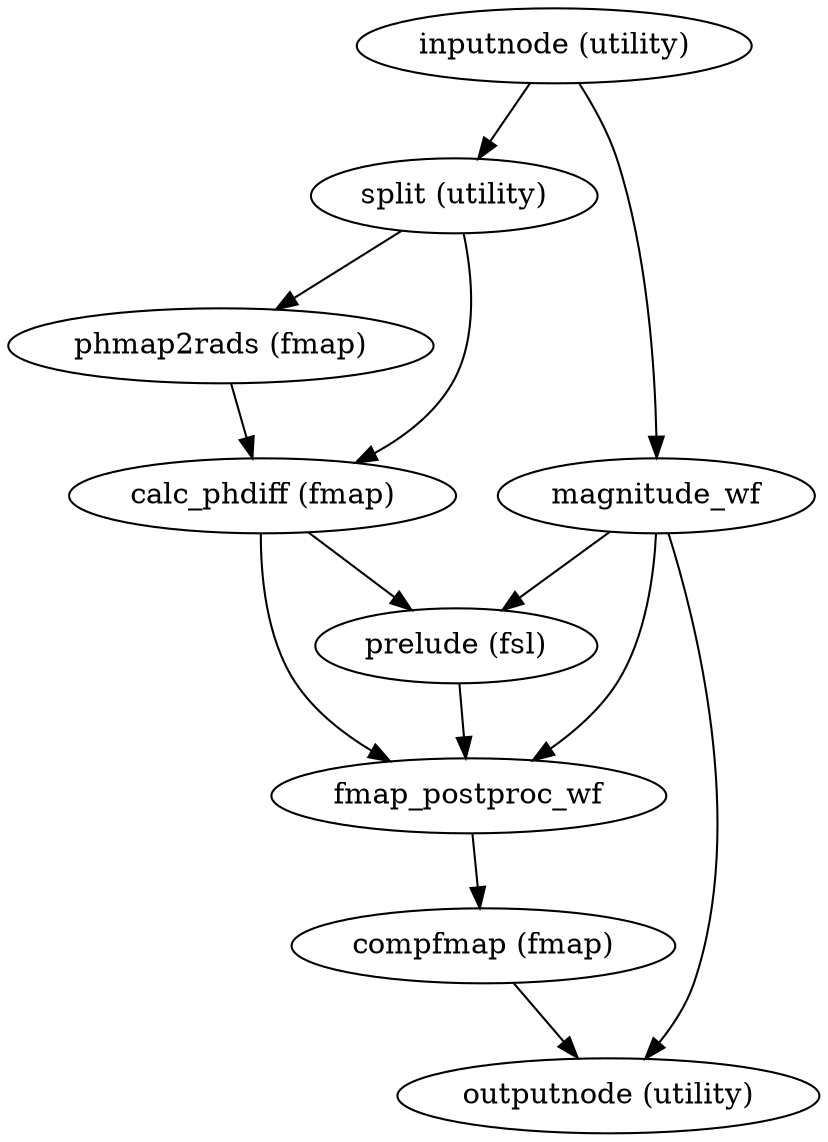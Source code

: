 strict digraph  {
"inputnode (utility)";
"split (utility)";
magnitude_wf;
"phmap2rads (fmap)";
"calc_phdiff (fmap)";
"prelude (fsl)";
fmap_postproc_wf;
"outputnode (utility)";
"compfmap (fmap)";
"inputnode (utility)" -> "split (utility)";
"inputnode (utility)" -> magnitude_wf;
"split (utility)" -> "phmap2rads (fmap)";
"split (utility)" -> "calc_phdiff (fmap)";
magnitude_wf -> "prelude (fsl)";
magnitude_wf -> fmap_postproc_wf;
magnitude_wf -> "outputnode (utility)";
"phmap2rads (fmap)" -> "calc_phdiff (fmap)";
"calc_phdiff (fmap)" -> "prelude (fsl)";
"calc_phdiff (fmap)" -> fmap_postproc_wf;
"prelude (fsl)" -> fmap_postproc_wf;
fmap_postproc_wf -> "compfmap (fmap)";
"compfmap (fmap)" -> "outputnode (utility)";
}
